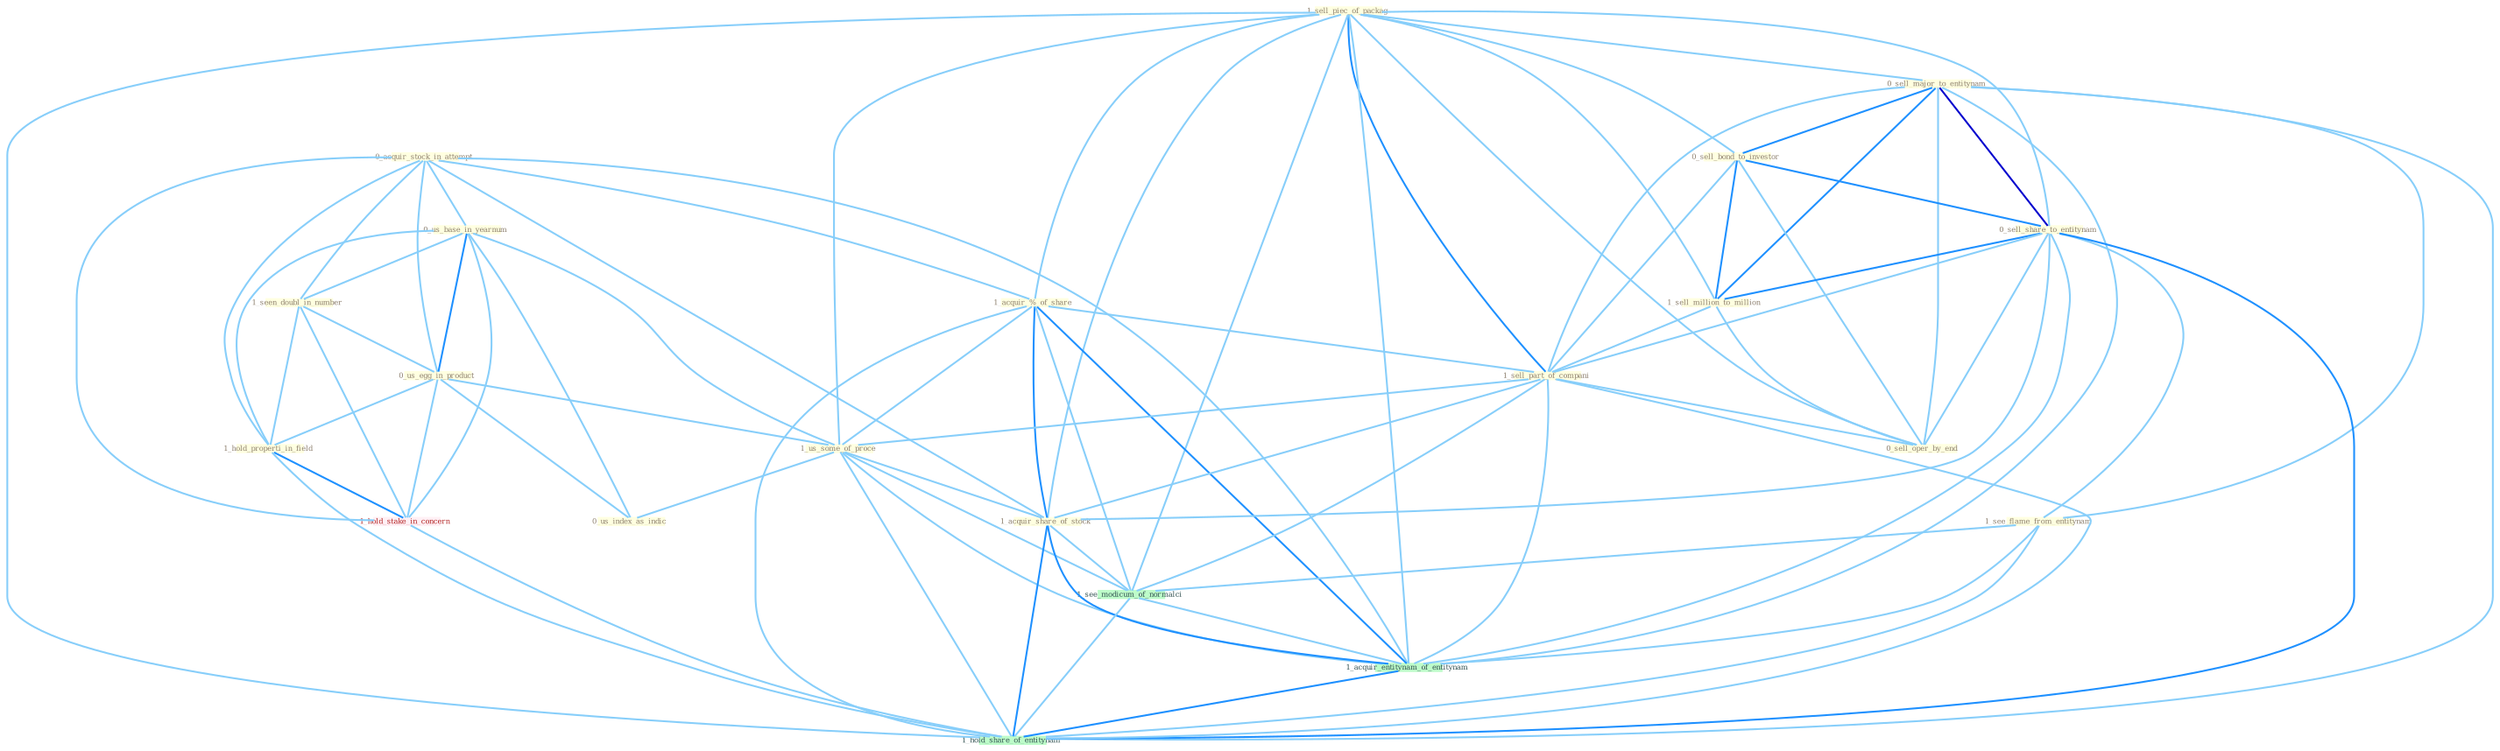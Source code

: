 Graph G{ 
    node
    [shape=polygon,style=filled,width=.5,height=.06,color="#BDFCC9",fixedsize=true,fontsize=4,
    fontcolor="#2f4f4f"];
    {node
    [color="#ffffe0", fontcolor="#8b7d6b"] "0_acquir_stock_in_attempt " "1_sell_piec_of_packag " "0_us_base_in_yearnum " "1_acquir_%_of_share " "1_seen_doubl_in_number " "0_sell_major_to_entitynam " "0_us_egg_in_product " "0_sell_bond_to_investor " "1_hold_properti_in_field " "0_sell_share_to_entitynam " "1_sell_million_to_million " "1_sell_part_of_compani " "0_sell_oper_by_end " "1_us_some_of_proce " "1_see_flame_from_entitynam " "0_us_index_as_indic " "1_acquir_share_of_stock "}
{node [color="#fff0f5", fontcolor="#b22222"] "1_hold_stake_in_concern "}
edge [color="#B0E2FF"];

	"0_acquir_stock_in_attempt " -- "0_us_base_in_yearnum " [w="1", color="#87cefa" ];
	"0_acquir_stock_in_attempt " -- "1_acquir_%_of_share " [w="1", color="#87cefa" ];
	"0_acquir_stock_in_attempt " -- "1_seen_doubl_in_number " [w="1", color="#87cefa" ];
	"0_acquir_stock_in_attempt " -- "0_us_egg_in_product " [w="1", color="#87cefa" ];
	"0_acquir_stock_in_attempt " -- "1_hold_properti_in_field " [w="1", color="#87cefa" ];
	"0_acquir_stock_in_attempt " -- "1_acquir_share_of_stock " [w="1", color="#87cefa" ];
	"0_acquir_stock_in_attempt " -- "1_hold_stake_in_concern " [w="1", color="#87cefa" ];
	"0_acquir_stock_in_attempt " -- "1_acquir_entitynam_of_entitynam " [w="1", color="#87cefa" ];
	"1_sell_piec_of_packag " -- "1_acquir_%_of_share " [w="1", color="#87cefa" ];
	"1_sell_piec_of_packag " -- "0_sell_major_to_entitynam " [w="1", color="#87cefa" ];
	"1_sell_piec_of_packag " -- "0_sell_bond_to_investor " [w="1", color="#87cefa" ];
	"1_sell_piec_of_packag " -- "0_sell_share_to_entitynam " [w="1", color="#87cefa" ];
	"1_sell_piec_of_packag " -- "1_sell_million_to_million " [w="1", color="#87cefa" ];
	"1_sell_piec_of_packag " -- "1_sell_part_of_compani " [w="2", color="#1e90ff" , len=0.8];
	"1_sell_piec_of_packag " -- "0_sell_oper_by_end " [w="1", color="#87cefa" ];
	"1_sell_piec_of_packag " -- "1_us_some_of_proce " [w="1", color="#87cefa" ];
	"1_sell_piec_of_packag " -- "1_acquir_share_of_stock " [w="1", color="#87cefa" ];
	"1_sell_piec_of_packag " -- "1_see_modicum_of_normalci " [w="1", color="#87cefa" ];
	"1_sell_piec_of_packag " -- "1_acquir_entitynam_of_entitynam " [w="1", color="#87cefa" ];
	"1_sell_piec_of_packag " -- "1_hold_share_of_entitynam " [w="1", color="#87cefa" ];
	"0_us_base_in_yearnum " -- "1_seen_doubl_in_number " [w="1", color="#87cefa" ];
	"0_us_base_in_yearnum " -- "0_us_egg_in_product " [w="2", color="#1e90ff" , len=0.8];
	"0_us_base_in_yearnum " -- "1_hold_properti_in_field " [w="1", color="#87cefa" ];
	"0_us_base_in_yearnum " -- "1_us_some_of_proce " [w="1", color="#87cefa" ];
	"0_us_base_in_yearnum " -- "0_us_index_as_indic " [w="1", color="#87cefa" ];
	"0_us_base_in_yearnum " -- "1_hold_stake_in_concern " [w="1", color="#87cefa" ];
	"1_acquir_%_of_share " -- "1_sell_part_of_compani " [w="1", color="#87cefa" ];
	"1_acquir_%_of_share " -- "1_us_some_of_proce " [w="1", color="#87cefa" ];
	"1_acquir_%_of_share " -- "1_acquir_share_of_stock " [w="2", color="#1e90ff" , len=0.8];
	"1_acquir_%_of_share " -- "1_see_modicum_of_normalci " [w="1", color="#87cefa" ];
	"1_acquir_%_of_share " -- "1_acquir_entitynam_of_entitynam " [w="2", color="#1e90ff" , len=0.8];
	"1_acquir_%_of_share " -- "1_hold_share_of_entitynam " [w="1", color="#87cefa" ];
	"1_seen_doubl_in_number " -- "0_us_egg_in_product " [w="1", color="#87cefa" ];
	"1_seen_doubl_in_number " -- "1_hold_properti_in_field " [w="1", color="#87cefa" ];
	"1_seen_doubl_in_number " -- "1_hold_stake_in_concern " [w="1", color="#87cefa" ];
	"0_sell_major_to_entitynam " -- "0_sell_bond_to_investor " [w="2", color="#1e90ff" , len=0.8];
	"0_sell_major_to_entitynam " -- "0_sell_share_to_entitynam " [w="3", color="#0000cd" , len=0.6];
	"0_sell_major_to_entitynam " -- "1_sell_million_to_million " [w="2", color="#1e90ff" , len=0.8];
	"0_sell_major_to_entitynam " -- "1_sell_part_of_compani " [w="1", color="#87cefa" ];
	"0_sell_major_to_entitynam " -- "0_sell_oper_by_end " [w="1", color="#87cefa" ];
	"0_sell_major_to_entitynam " -- "1_see_flame_from_entitynam " [w="1", color="#87cefa" ];
	"0_sell_major_to_entitynam " -- "1_acquir_entitynam_of_entitynam " [w="1", color="#87cefa" ];
	"0_sell_major_to_entitynam " -- "1_hold_share_of_entitynam " [w="1", color="#87cefa" ];
	"0_us_egg_in_product " -- "1_hold_properti_in_field " [w="1", color="#87cefa" ];
	"0_us_egg_in_product " -- "1_us_some_of_proce " [w="1", color="#87cefa" ];
	"0_us_egg_in_product " -- "0_us_index_as_indic " [w="1", color="#87cefa" ];
	"0_us_egg_in_product " -- "1_hold_stake_in_concern " [w="1", color="#87cefa" ];
	"0_sell_bond_to_investor " -- "0_sell_share_to_entitynam " [w="2", color="#1e90ff" , len=0.8];
	"0_sell_bond_to_investor " -- "1_sell_million_to_million " [w="2", color="#1e90ff" , len=0.8];
	"0_sell_bond_to_investor " -- "1_sell_part_of_compani " [w="1", color="#87cefa" ];
	"0_sell_bond_to_investor " -- "0_sell_oper_by_end " [w="1", color="#87cefa" ];
	"1_hold_properti_in_field " -- "1_hold_stake_in_concern " [w="2", color="#1e90ff" , len=0.8];
	"1_hold_properti_in_field " -- "1_hold_share_of_entitynam " [w="1", color="#87cefa" ];
	"0_sell_share_to_entitynam " -- "1_sell_million_to_million " [w="2", color="#1e90ff" , len=0.8];
	"0_sell_share_to_entitynam " -- "1_sell_part_of_compani " [w="1", color="#87cefa" ];
	"0_sell_share_to_entitynam " -- "0_sell_oper_by_end " [w="1", color="#87cefa" ];
	"0_sell_share_to_entitynam " -- "1_see_flame_from_entitynam " [w="1", color="#87cefa" ];
	"0_sell_share_to_entitynam " -- "1_acquir_share_of_stock " [w="1", color="#87cefa" ];
	"0_sell_share_to_entitynam " -- "1_acquir_entitynam_of_entitynam " [w="1", color="#87cefa" ];
	"0_sell_share_to_entitynam " -- "1_hold_share_of_entitynam " [w="2", color="#1e90ff" , len=0.8];
	"1_sell_million_to_million " -- "1_sell_part_of_compani " [w="1", color="#87cefa" ];
	"1_sell_million_to_million " -- "0_sell_oper_by_end " [w="1", color="#87cefa" ];
	"1_sell_part_of_compani " -- "0_sell_oper_by_end " [w="1", color="#87cefa" ];
	"1_sell_part_of_compani " -- "1_us_some_of_proce " [w="1", color="#87cefa" ];
	"1_sell_part_of_compani " -- "1_acquir_share_of_stock " [w="1", color="#87cefa" ];
	"1_sell_part_of_compani " -- "1_see_modicum_of_normalci " [w="1", color="#87cefa" ];
	"1_sell_part_of_compani " -- "1_acquir_entitynam_of_entitynam " [w="1", color="#87cefa" ];
	"1_sell_part_of_compani " -- "1_hold_share_of_entitynam " [w="1", color="#87cefa" ];
	"1_us_some_of_proce " -- "0_us_index_as_indic " [w="1", color="#87cefa" ];
	"1_us_some_of_proce " -- "1_acquir_share_of_stock " [w="1", color="#87cefa" ];
	"1_us_some_of_proce " -- "1_see_modicum_of_normalci " [w="1", color="#87cefa" ];
	"1_us_some_of_proce " -- "1_acquir_entitynam_of_entitynam " [w="1", color="#87cefa" ];
	"1_us_some_of_proce " -- "1_hold_share_of_entitynam " [w="1", color="#87cefa" ];
	"1_see_flame_from_entitynam " -- "1_see_modicum_of_normalci " [w="1", color="#87cefa" ];
	"1_see_flame_from_entitynam " -- "1_acquir_entitynam_of_entitynam " [w="1", color="#87cefa" ];
	"1_see_flame_from_entitynam " -- "1_hold_share_of_entitynam " [w="1", color="#87cefa" ];
	"1_acquir_share_of_stock " -- "1_see_modicum_of_normalci " [w="1", color="#87cefa" ];
	"1_acquir_share_of_stock " -- "1_acquir_entitynam_of_entitynam " [w="2", color="#1e90ff" , len=0.8];
	"1_acquir_share_of_stock " -- "1_hold_share_of_entitynam " [w="2", color="#1e90ff" , len=0.8];
	"1_hold_stake_in_concern " -- "1_hold_share_of_entitynam " [w="1", color="#87cefa" ];
	"1_see_modicum_of_normalci " -- "1_acquir_entitynam_of_entitynam " [w="1", color="#87cefa" ];
	"1_see_modicum_of_normalci " -- "1_hold_share_of_entitynam " [w="1", color="#87cefa" ];
	"1_acquir_entitynam_of_entitynam " -- "1_hold_share_of_entitynam " [w="2", color="#1e90ff" , len=0.8];
}
